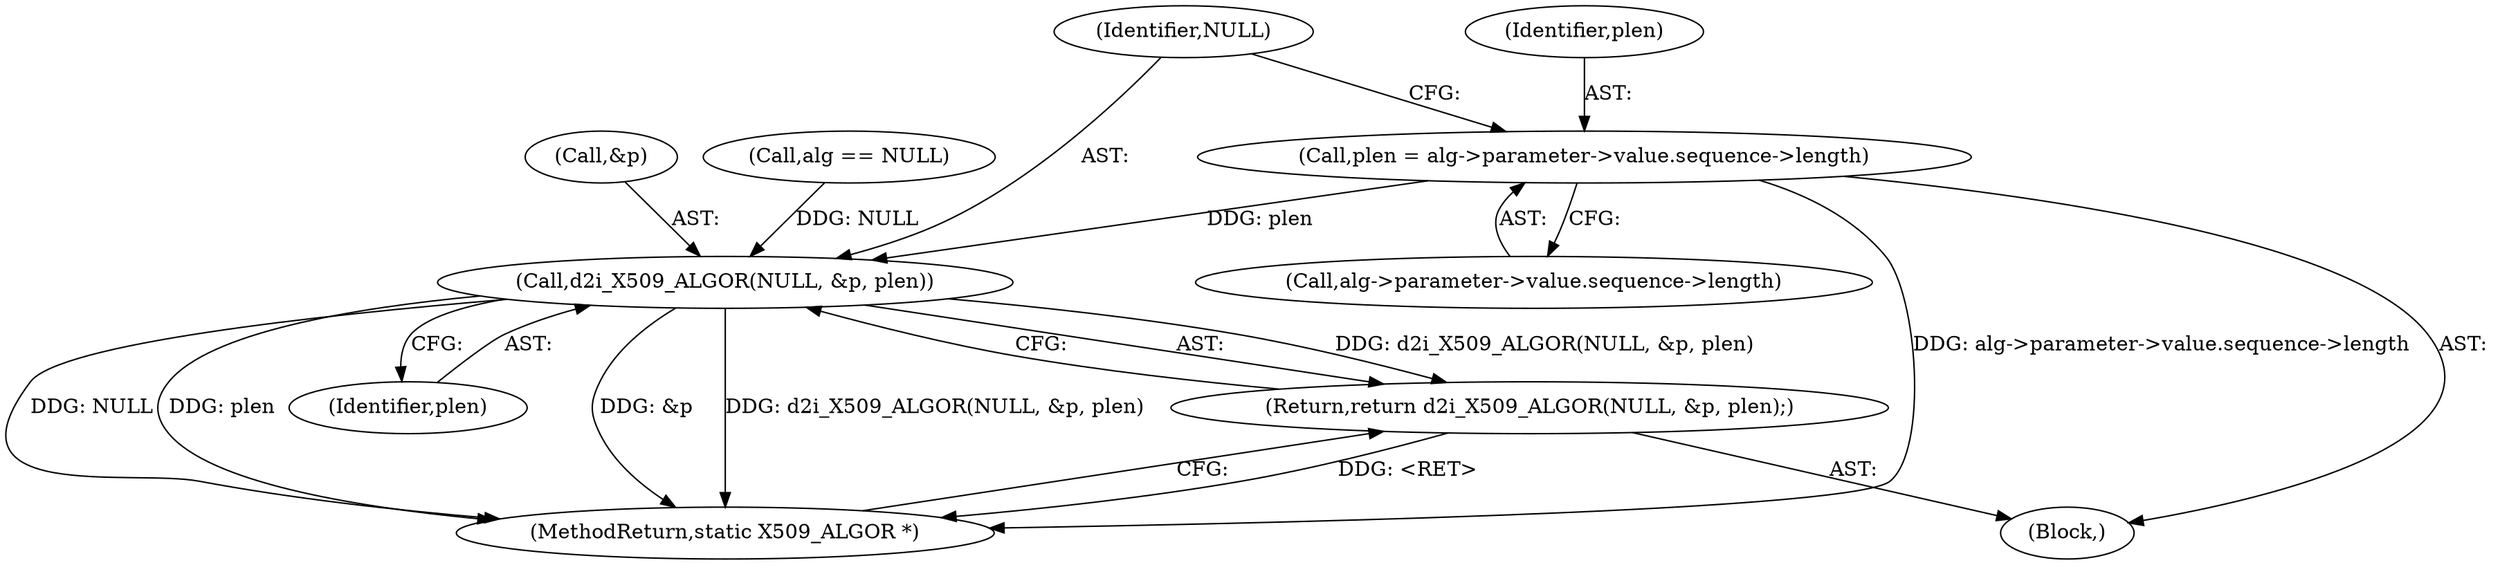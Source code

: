 digraph "0_openssl_c394a488942387246653833359a5c94b5832674e@pointer" {
"1000141" [label="(Call,plen = alg->parameter->value.sequence->length)"];
"1000153" [label="(Call,d2i_X509_ALGOR(NULL, &p, plen))"];
"1000152" [label="(Return,return d2i_X509_ALGOR(NULL, &p, plen);)"];
"1000158" [label="(MethodReturn,static X509_ALGOR *)"];
"1000152" [label="(Return,return d2i_X509_ALGOR(NULL, &p, plen);)"];
"1000154" [label="(Identifier,NULL)"];
"1000102" [label="(Block,)"];
"1000155" [label="(Call,&p)"];
"1000142" [label="(Identifier,plen)"];
"1000153" [label="(Call,d2i_X509_ALGOR(NULL, &p, plen))"];
"1000143" [label="(Call,alg->parameter->value.sequence->length)"];
"1000157" [label="(Identifier,plen)"];
"1000106" [label="(Call,alg == NULL)"];
"1000141" [label="(Call,plen = alg->parameter->value.sequence->length)"];
"1000141" -> "1000102"  [label="AST: "];
"1000141" -> "1000143"  [label="CFG: "];
"1000142" -> "1000141"  [label="AST: "];
"1000143" -> "1000141"  [label="AST: "];
"1000154" -> "1000141"  [label="CFG: "];
"1000141" -> "1000158"  [label="DDG: alg->parameter->value.sequence->length"];
"1000141" -> "1000153"  [label="DDG: plen"];
"1000153" -> "1000152"  [label="AST: "];
"1000153" -> "1000157"  [label="CFG: "];
"1000154" -> "1000153"  [label="AST: "];
"1000155" -> "1000153"  [label="AST: "];
"1000157" -> "1000153"  [label="AST: "];
"1000152" -> "1000153"  [label="CFG: "];
"1000153" -> "1000158"  [label="DDG: plen"];
"1000153" -> "1000158"  [label="DDG: &p"];
"1000153" -> "1000158"  [label="DDG: NULL"];
"1000153" -> "1000158"  [label="DDG: d2i_X509_ALGOR(NULL, &p, plen)"];
"1000153" -> "1000152"  [label="DDG: d2i_X509_ALGOR(NULL, &p, plen)"];
"1000106" -> "1000153"  [label="DDG: NULL"];
"1000152" -> "1000102"  [label="AST: "];
"1000158" -> "1000152"  [label="CFG: "];
"1000152" -> "1000158"  [label="DDG: <RET>"];
}
